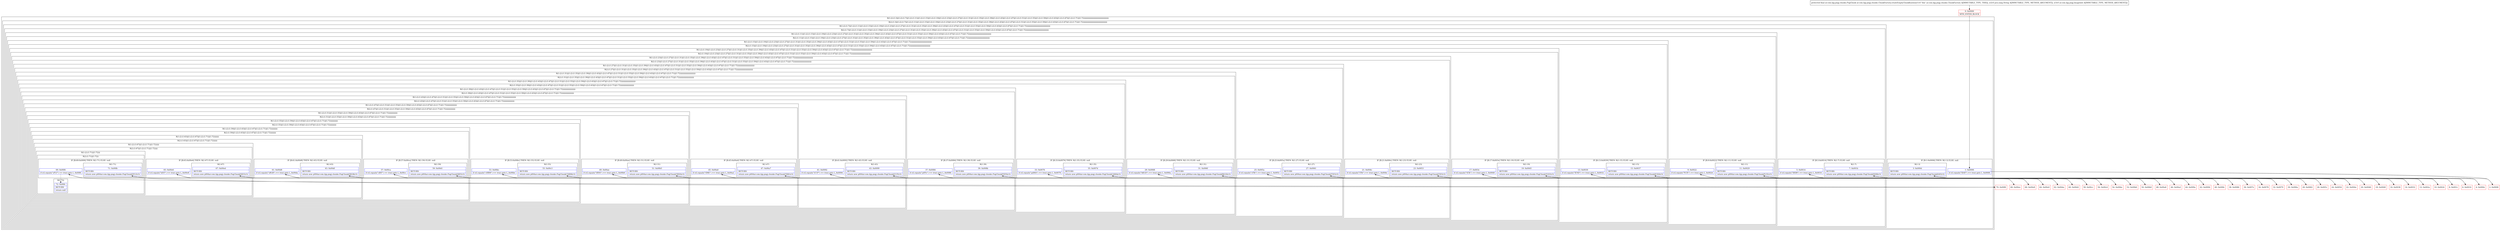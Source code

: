 digraph "CFG forar.com.hjg.pngj.chunks.ChunkFactory.createEmptyChunkKnown(Ljava\/lang\/String;Lar\/com\/hjg\/pngj\/ImageInfo;)Lar\/com\/hjg\/pngj\/chunks\/PngChunk;" {
subgraph cluster_Region_2043246696 {
label = "R(1:(2:(1:3)|(1:(2:(1:7)|(1:(2:(1:11)|(1:(2:(1:15)|(1:(2:(1:19)|(1:(2:(1:23)|(1:(2:(1:27)|(1:(2:(1:31)|(1:(2:(1:35)|(1:(2:(1:39)|(1:(2:(1:43)|(1:(2:(1:47)|(1:(2:(1:51)|(1:(2:(1:55)|(1:(2:(1:59)|(1:(2:(1:63)|(1:(2:(1:67)|(1:(2:(1:71)|(1:72)))))))))))))))))))))))))))))))))))))";
node [shape=record,color=blue];
subgraph cluster_Region_1985573680 {
label = "R(2:(1:3)|(1:(2:(1:7)|(1:(2:(1:11)|(1:(2:(1:15)|(1:(2:(1:19)|(1:(2:(1:23)|(1:(2:(1:27)|(1:(2:(1:31)|(1:(2:(1:35)|(1:(2:(1:39)|(1:(2:(1:43)|(1:(2:(1:47)|(1:(2:(1:51)|(1:(2:(1:55)|(1:(2:(1:59)|(1:(2:(1:63)|(1:(2:(1:67)|(1:(2:(1:71)|(1:72))))))))))))))))))))))))))))))))))))";
node [shape=record,color=blue];
subgraph cluster_IfRegion_1258018217 {
label = "IF [B:1:0x0006] THEN: R(1:3) ELSE: null";
node [shape=record,color=blue];
Node_1 [shape=record,label="{1\:\ 0x0006|if (r2.equals(\"IDAT\") == true) goto L_0x0008\l}"];
subgraph cluster_Region_1504783749 {
label = "R(1:3)";
node [shape=record,color=blue];
Node_3 [shape=record,label="{3\:\ 0x000d|RETURN\l|return new p004ar.com.hjg.pngj.chunks.PngChunkIDAT(r3)\l}"];
}
}
subgraph cluster_Region_1795757283 {
label = "R(1:(2:(1:7)|(1:(2:(1:11)|(1:(2:(1:15)|(1:(2:(1:19)|(1:(2:(1:23)|(1:(2:(1:27)|(1:(2:(1:31)|(1:(2:(1:35)|(1:(2:(1:39)|(1:(2:(1:43)|(1:(2:(1:47)|(1:(2:(1:51)|(1:(2:(1:55)|(1:(2:(1:59)|(1:(2:(1:63)|(1:(2:(1:67)|(1:(2:(1:71)|(1:72)))))))))))))))))))))))))))))))))))";
node [shape=record,color=blue];
subgraph cluster_Region_1458846273 {
label = "R(2:(1:7)|(1:(2:(1:11)|(1:(2:(1:15)|(1:(2:(1:19)|(1:(2:(1:23)|(1:(2:(1:27)|(1:(2:(1:31)|(1:(2:(1:35)|(1:(2:(1:39)|(1:(2:(1:43)|(1:(2:(1:47)|(1:(2:(1:51)|(1:(2:(1:55)|(1:(2:(1:59)|(1:(2:(1:63)|(1:(2:(1:67)|(1:(2:(1:71)|(1:72))))))))))))))))))))))))))))))))))";
node [shape=record,color=blue];
subgraph cluster_IfRegion_1110895531 {
label = "IF [B:5:0x0014] THEN: R(1:7) ELSE: null";
node [shape=record,color=blue];
Node_5 [shape=record,label="{5\:\ 0x0014|if (r2.equals(\"IHDR\") == true) goto L_0x0016\l}"];
subgraph cluster_Region_305871725 {
label = "R(1:7)";
node [shape=record,color=blue];
Node_7 [shape=record,label="{7\:\ 0x001b|RETURN\l|return new p004ar.com.hjg.pngj.chunks.PngChunkIHDR(r3)\l}"];
}
}
subgraph cluster_Region_825658309 {
label = "R(1:(2:(1:11)|(1:(2:(1:15)|(1:(2:(1:19)|(1:(2:(1:23)|(1:(2:(1:27)|(1:(2:(1:31)|(1:(2:(1:35)|(1:(2:(1:39)|(1:(2:(1:43)|(1:(2:(1:47)|(1:(2:(1:51)|(1:(2:(1:55)|(1:(2:(1:59)|(1:(2:(1:63)|(1:(2:(1:67)|(1:(2:(1:71)|(1:72)))))))))))))))))))))))))))))))))";
node [shape=record,color=blue];
subgraph cluster_Region_1181194640 {
label = "R(2:(1:11)|(1:(2:(1:15)|(1:(2:(1:19)|(1:(2:(1:23)|(1:(2:(1:27)|(1:(2:(1:31)|(1:(2:(1:35)|(1:(2:(1:39)|(1:(2:(1:43)|(1:(2:(1:47)|(1:(2:(1:51)|(1:(2:(1:55)|(1:(2:(1:59)|(1:(2:(1:63)|(1:(2:(1:67)|(1:(2:(1:71)|(1:72))))))))))))))))))))))))))))))))";
node [shape=record,color=blue];
subgraph cluster_IfRegion_871975236 {
label = "IF [B:9:0x0022] THEN: R(1:11) ELSE: null";
node [shape=record,color=blue];
Node_9 [shape=record,label="{9\:\ 0x0022|if (r2.equals(\"PLTE\") == true) goto L_0x0024\l}"];
subgraph cluster_Region_2018700293 {
label = "R(1:11)";
node [shape=record,color=blue];
Node_11 [shape=record,label="{11\:\ 0x0029|RETURN\l|return new p004ar.com.hjg.pngj.chunks.PngChunkPLTE(r3)\l}"];
}
}
subgraph cluster_Region_2109683817 {
label = "R(1:(2:(1:15)|(1:(2:(1:19)|(1:(2:(1:23)|(1:(2:(1:27)|(1:(2:(1:31)|(1:(2:(1:35)|(1:(2:(1:39)|(1:(2:(1:43)|(1:(2:(1:47)|(1:(2:(1:51)|(1:(2:(1:55)|(1:(2:(1:59)|(1:(2:(1:63)|(1:(2:(1:67)|(1:(2:(1:71)|(1:72)))))))))))))))))))))))))))))))";
node [shape=record,color=blue];
subgraph cluster_Region_124683607 {
label = "R(2:(1:15)|(1:(2:(1:19)|(1:(2:(1:23)|(1:(2:(1:27)|(1:(2:(1:31)|(1:(2:(1:35)|(1:(2:(1:39)|(1:(2:(1:43)|(1:(2:(1:47)|(1:(2:(1:51)|(1:(2:(1:55)|(1:(2:(1:59)|(1:(2:(1:63)|(1:(2:(1:67)|(1:(2:(1:71)|(1:72))))))))))))))))))))))))))))))";
node [shape=record,color=blue];
subgraph cluster_IfRegion_2124701591 {
label = "IF [B:13:0x0030] THEN: R(1:15) ELSE: null";
node [shape=record,color=blue];
Node_13 [shape=record,label="{13\:\ 0x0030|if (r2.equals(\"IEND\") == true) goto L_0x0032\l}"];
subgraph cluster_Region_301573762 {
label = "R(1:15)";
node [shape=record,color=blue];
Node_15 [shape=record,label="{15\:\ 0x0037|RETURN\l|return new p004ar.com.hjg.pngj.chunks.PngChunkIEND(r3)\l}"];
}
}
subgraph cluster_Region_352430244 {
label = "R(1:(2:(1:19)|(1:(2:(1:23)|(1:(2:(1:27)|(1:(2:(1:31)|(1:(2:(1:35)|(1:(2:(1:39)|(1:(2:(1:43)|(1:(2:(1:47)|(1:(2:(1:51)|(1:(2:(1:55)|(1:(2:(1:59)|(1:(2:(1:63)|(1:(2:(1:67)|(1:(2:(1:71)|(1:72)))))))))))))))))))))))))))))";
node [shape=record,color=blue];
subgraph cluster_Region_1714865006 {
label = "R(2:(1:19)|(1:(2:(1:23)|(1:(2:(1:27)|(1:(2:(1:31)|(1:(2:(1:35)|(1:(2:(1:39)|(1:(2:(1:43)|(1:(2:(1:47)|(1:(2:(1:51)|(1:(2:(1:55)|(1:(2:(1:59)|(1:(2:(1:63)|(1:(2:(1:67)|(1:(2:(1:71)|(1:72))))))))))))))))))))))))))))";
node [shape=record,color=blue];
subgraph cluster_IfRegion_976380120 {
label = "IF [B:17:0x003e] THEN: R(1:19) ELSE: null";
node [shape=record,color=blue];
Node_17 [shape=record,label="{17\:\ 0x003e|if (r2.equals(\"tEXt\") == true) goto L_0x0040\l}"];
subgraph cluster_Region_1713573034 {
label = "R(1:19)";
node [shape=record,color=blue];
Node_19 [shape=record,label="{19\:\ 0x0045|RETURN\l|return new p004ar.com.hjg.pngj.chunks.PngChunkTEXT(r3)\l}"];
}
}
subgraph cluster_Region_2130693186 {
label = "R(1:(2:(1:23)|(1:(2:(1:27)|(1:(2:(1:31)|(1:(2:(1:35)|(1:(2:(1:39)|(1:(2:(1:43)|(1:(2:(1:47)|(1:(2:(1:51)|(1:(2:(1:55)|(1:(2:(1:59)|(1:(2:(1:63)|(1:(2:(1:67)|(1:(2:(1:71)|(1:72)))))))))))))))))))))))))))";
node [shape=record,color=blue];
subgraph cluster_Region_780291392 {
label = "R(2:(1:23)|(1:(2:(1:27)|(1:(2:(1:31)|(1:(2:(1:35)|(1:(2:(1:39)|(1:(2:(1:43)|(1:(2:(1:47)|(1:(2:(1:51)|(1:(2:(1:55)|(1:(2:(1:59)|(1:(2:(1:63)|(1:(2:(1:67)|(1:(2:(1:71)|(1:72))))))))))))))))))))))))))";
node [shape=record,color=blue];
subgraph cluster_IfRegion_127913192 {
label = "IF [B:21:0x004c] THEN: R(1:23) ELSE: null";
node [shape=record,color=blue];
Node_21 [shape=record,label="{21\:\ 0x004c|if (r2.equals(\"iTXt\") == true) goto L_0x004e\l}"];
subgraph cluster_Region_2041038573 {
label = "R(1:23)";
node [shape=record,color=blue];
Node_23 [shape=record,label="{23\:\ 0x0053|RETURN\l|return new p004ar.com.hjg.pngj.chunks.PngChunkITXT(r3)\l}"];
}
}
subgraph cluster_Region_2033883207 {
label = "R(1:(2:(1:27)|(1:(2:(1:31)|(1:(2:(1:35)|(1:(2:(1:39)|(1:(2:(1:43)|(1:(2:(1:47)|(1:(2:(1:51)|(1:(2:(1:55)|(1:(2:(1:59)|(1:(2:(1:63)|(1:(2:(1:67)|(1:(2:(1:71)|(1:72)))))))))))))))))))))))))";
node [shape=record,color=blue];
subgraph cluster_Region_1164845677 {
label = "R(2:(1:27)|(1:(2:(1:31)|(1:(2:(1:35)|(1:(2:(1:39)|(1:(2:(1:43)|(1:(2:(1:47)|(1:(2:(1:51)|(1:(2:(1:55)|(1:(2:(1:59)|(1:(2:(1:63)|(1:(2:(1:67)|(1:(2:(1:71)|(1:72))))))))))))))))))))))))";
node [shape=record,color=blue];
subgraph cluster_IfRegion_1022320292 {
label = "IF [B:25:0x005a] THEN: R(1:27) ELSE: null";
node [shape=record,color=blue];
Node_25 [shape=record,label="{25\:\ 0x005a|if (r2.equals(\"zTXt\") == true) goto L_0x005c\l}"];
subgraph cluster_Region_2075682682 {
label = "R(1:27)";
node [shape=record,color=blue];
Node_27 [shape=record,label="{27\:\ 0x0061|RETURN\l|return new p004ar.com.hjg.pngj.chunks.PngChunkZTXT(r3)\l}"];
}
}
subgraph cluster_Region_1449992426 {
label = "R(1:(2:(1:31)|(1:(2:(1:35)|(1:(2:(1:39)|(1:(2:(1:43)|(1:(2:(1:47)|(1:(2:(1:51)|(1:(2:(1:55)|(1:(2:(1:59)|(1:(2:(1:63)|(1:(2:(1:67)|(1:(2:(1:71)|(1:72)))))))))))))))))))))))";
node [shape=record,color=blue];
subgraph cluster_Region_1646529792 {
label = "R(2:(1:31)|(1:(2:(1:35)|(1:(2:(1:39)|(1:(2:(1:43)|(1:(2:(1:47)|(1:(2:(1:51)|(1:(2:(1:55)|(1:(2:(1:59)|(1:(2:(1:63)|(1:(2:(1:67)|(1:(2:(1:71)|(1:72))))))))))))))))))))))";
node [shape=record,color=blue];
subgraph cluster_IfRegion_611874206 {
label = "IF [B:29:0x0068] THEN: R(1:31) ELSE: null";
node [shape=record,color=blue];
Node_29 [shape=record,label="{29\:\ 0x0068|if (r2.equals(\"bKGD\") == true) goto L_0x006a\l}"];
subgraph cluster_Region_482563548 {
label = "R(1:31)";
node [shape=record,color=blue];
Node_31 [shape=record,label="{31\:\ 0x006f|RETURN\l|return new p004ar.com.hjg.pngj.chunks.PngChunkBKGD(r3)\l}"];
}
}
subgraph cluster_Region_588668126 {
label = "R(1:(2:(1:35)|(1:(2:(1:39)|(1:(2:(1:43)|(1:(2:(1:47)|(1:(2:(1:51)|(1:(2:(1:55)|(1:(2:(1:59)|(1:(2:(1:63)|(1:(2:(1:67)|(1:(2:(1:71)|(1:72)))))))))))))))))))))";
node [shape=record,color=blue];
subgraph cluster_Region_1637358001 {
label = "R(2:(1:35)|(1:(2:(1:39)|(1:(2:(1:43)|(1:(2:(1:47)|(1:(2:(1:51)|(1:(2:(1:55)|(1:(2:(1:59)|(1:(2:(1:63)|(1:(2:(1:67)|(1:(2:(1:71)|(1:72))))))))))))))))))))";
node [shape=record,color=blue];
subgraph cluster_IfRegion_103503001 {
label = "IF [B:33:0x0076] THEN: R(1:35) ELSE: null";
node [shape=record,color=blue];
Node_33 [shape=record,label="{33\:\ 0x0076|if (r2.equals(\"gAMA\") == true) goto L_0x0078\l}"];
subgraph cluster_Region_12622901 {
label = "R(1:35)";
node [shape=record,color=blue];
Node_35 [shape=record,label="{35\:\ 0x007d|RETURN\l|return new p004ar.com.hjg.pngj.chunks.PngChunkGAMA(r3)\l}"];
}
}
subgraph cluster_Region_295813215 {
label = "R(1:(2:(1:39)|(1:(2:(1:43)|(1:(2:(1:47)|(1:(2:(1:51)|(1:(2:(1:55)|(1:(2:(1:59)|(1:(2:(1:63)|(1:(2:(1:67)|(1:(2:(1:71)|(1:72)))))))))))))))))))";
node [shape=record,color=blue];
subgraph cluster_Region_819271243 {
label = "R(2:(1:39)|(1:(2:(1:43)|(1:(2:(1:47)|(1:(2:(1:51)|(1:(2:(1:55)|(1:(2:(1:59)|(1:(2:(1:63)|(1:(2:(1:67)|(1:(2:(1:71)|(1:72))))))))))))))))))";
node [shape=record,color=blue];
subgraph cluster_IfRegion_1820726100 {
label = "IF [B:37:0x0084] THEN: R(1:39) ELSE: null";
node [shape=record,color=blue];
Node_37 [shape=record,label="{37\:\ 0x0084|if (r2.equals(\"pHYs\") == true) goto L_0x0086\l}"];
subgraph cluster_Region_1755515845 {
label = "R(1:39)";
node [shape=record,color=blue];
Node_39 [shape=record,label="{39\:\ 0x008b|RETURN\l|return new p004ar.com.hjg.pngj.chunks.PngChunkPHYS(r3)\l}"];
}
}
subgraph cluster_Region_2006949302 {
label = "R(1:(2:(1:43)|(1:(2:(1:47)|(1:(2:(1:51)|(1:(2:(1:55)|(1:(2:(1:59)|(1:(2:(1:63)|(1:(2:(1:67)|(1:(2:(1:71)|(1:72)))))))))))))))))";
node [shape=record,color=blue];
subgraph cluster_Region_1876994624 {
label = "R(2:(1:43)|(1:(2:(1:47)|(1:(2:(1:51)|(1:(2:(1:55)|(1:(2:(1:59)|(1:(2:(1:63)|(1:(2:(1:67)|(1:(2:(1:71)|(1:72))))))))))))))))";
node [shape=record,color=blue];
subgraph cluster_IfRegion_866130011 {
label = "IF [B:41:0x0092] THEN: R(1:43) ELSE: null";
node [shape=record,color=blue];
Node_41 [shape=record,label="{41\:\ 0x0092|if (r2.equals(\"iCCP\") == true) goto L_0x0094\l}"];
subgraph cluster_Region_1127076041 {
label = "R(1:43)";
node [shape=record,color=blue];
Node_43 [shape=record,label="{43\:\ 0x0099|RETURN\l|return new p004ar.com.hjg.pngj.chunks.PngChunkICCP(r3)\l}"];
}
}
subgraph cluster_Region_1213503287 {
label = "R(1:(2:(1:47)|(1:(2:(1:51)|(1:(2:(1:55)|(1:(2:(1:59)|(1:(2:(1:63)|(1:(2:(1:67)|(1:(2:(1:71)|(1:72)))))))))))))))";
node [shape=record,color=blue];
subgraph cluster_Region_571250391 {
label = "R(2:(1:47)|(1:(2:(1:51)|(1:(2:(1:55)|(1:(2:(1:59)|(1:(2:(1:63)|(1:(2:(1:67)|(1:(2:(1:71)|(1:72))))))))))))))";
node [shape=record,color=blue];
subgraph cluster_IfRegion_299708429 {
label = "IF [B:45:0x00a0] THEN: R(1:47) ELSE: null";
node [shape=record,color=blue];
Node_45 [shape=record,label="{45\:\ 0x00a0|if (r2.equals(\"tIME\") == true) goto L_0x00a2\l}"];
subgraph cluster_Region_1020989799 {
label = "R(1:47)";
node [shape=record,color=blue];
Node_47 [shape=record,label="{47\:\ 0x00a7|RETURN\l|return new p004ar.com.hjg.pngj.chunks.PngChunkTIME(r3)\l}"];
}
}
subgraph cluster_Region_1348130020 {
label = "R(1:(2:(1:51)|(1:(2:(1:55)|(1:(2:(1:59)|(1:(2:(1:63)|(1:(2:(1:67)|(1:(2:(1:71)|(1:72)))))))))))))";
node [shape=record,color=blue];
subgraph cluster_Region_379996694 {
label = "R(2:(1:51)|(1:(2:(1:55)|(1:(2:(1:59)|(1:(2:(1:63)|(1:(2:(1:67)|(1:(2:(1:71)|(1:72))))))))))))";
node [shape=record,color=blue];
subgraph cluster_IfRegion_1854098839 {
label = "IF [B:49:0x00ae] THEN: R(1:51) ELSE: null";
node [shape=record,color=blue];
Node_49 [shape=record,label="{49\:\ 0x00ae|if (r2.equals(\"tRNS\") == true) goto L_0x00b0\l}"];
subgraph cluster_Region_171391241 {
label = "R(1:51)";
node [shape=record,color=blue];
Node_51 [shape=record,label="{51\:\ 0x00b5|RETURN\l|return new p004ar.com.hjg.pngj.chunks.PngChunkTRNS(r3)\l}"];
}
}
subgraph cluster_Region_206315871 {
label = "R(1:(2:(1:55)|(1:(2:(1:59)|(1:(2:(1:63)|(1:(2:(1:67)|(1:(2:(1:71)|(1:72)))))))))))";
node [shape=record,color=blue];
subgraph cluster_Region_681454650 {
label = "R(2:(1:55)|(1:(2:(1:59)|(1:(2:(1:63)|(1:(2:(1:67)|(1:(2:(1:71)|(1:72))))))))))";
node [shape=record,color=blue];
subgraph cluster_IfRegion_1543844683 {
label = "IF [B:53:0x00bc] THEN: R(1:55) ELSE: null";
node [shape=record,color=blue];
Node_53 [shape=record,label="{53\:\ 0x00bc|if (r2.equals(\"cHRM\") == true) goto L_0x00be\l}"];
subgraph cluster_Region_1875490483 {
label = "R(1:55)";
node [shape=record,color=blue];
Node_55 [shape=record,label="{55\:\ 0x00c3|RETURN\l|return new p004ar.com.hjg.pngj.chunks.PngChunkCHRM(r3)\l}"];
}
}
subgraph cluster_Region_48374988 {
label = "R(1:(2:(1:59)|(1:(2:(1:63)|(1:(2:(1:67)|(1:(2:(1:71)|(1:72)))))))))";
node [shape=record,color=blue];
subgraph cluster_Region_1539581782 {
label = "R(2:(1:59)|(1:(2:(1:63)|(1:(2:(1:67)|(1:(2:(1:71)|(1:72))))))))";
node [shape=record,color=blue];
subgraph cluster_IfRegion_774817806 {
label = "IF [B:57:0x00ca] THEN: R(1:59) ELSE: null";
node [shape=record,color=blue];
Node_57 [shape=record,label="{57\:\ 0x00ca|if (r2.equals(\"sBIT\") == true) goto L_0x00cc\l}"];
subgraph cluster_Region_208703318 {
label = "R(1:59)";
node [shape=record,color=blue];
Node_59 [shape=record,label="{59\:\ 0x00d1|RETURN\l|return new p004ar.com.hjg.pngj.chunks.PngChunkSBIT(r3)\l}"];
}
}
subgraph cluster_Region_531045968 {
label = "R(1:(2:(1:63)|(1:(2:(1:67)|(1:(2:(1:71)|(1:72)))))))";
node [shape=record,color=blue];
subgraph cluster_Region_1705206885 {
label = "R(2:(1:63)|(1:(2:(1:67)|(1:(2:(1:71)|(1:72))))))";
node [shape=record,color=blue];
subgraph cluster_IfRegion_1024835175 {
label = "IF [B:61:0x00d8] THEN: R(1:63) ELSE: null";
node [shape=record,color=blue];
Node_61 [shape=record,label="{61\:\ 0x00d8|if (r2.equals(\"sRGB\") == true) goto L_0x00da\l}"];
subgraph cluster_Region_890739884 {
label = "R(1:63)";
node [shape=record,color=blue];
Node_63 [shape=record,label="{63\:\ 0x00df|RETURN\l|return new p004ar.com.hjg.pngj.chunks.PngChunkSRGB(r3)\l}"];
}
}
subgraph cluster_Region_317014464 {
label = "R(1:(2:(1:67)|(1:(2:(1:71)|(1:72)))))";
node [shape=record,color=blue];
subgraph cluster_Region_1813745589 {
label = "R(2:(1:67)|(1:(2:(1:71)|(1:72))))";
node [shape=record,color=blue];
subgraph cluster_IfRegion_2095964887 {
label = "IF [B:65:0x00e6] THEN: R(1:67) ELSE: null";
node [shape=record,color=blue];
Node_65 [shape=record,label="{65\:\ 0x00e6|if (r2.equals(\"hIST\") == true) goto L_0x00e8\l}"];
subgraph cluster_Region_1964434202 {
label = "R(1:67)";
node [shape=record,color=blue];
Node_67 [shape=record,label="{67\:\ 0x00ed|RETURN\l|return new p004ar.com.hjg.pngj.chunks.PngChunkHIST(r3)\l}"];
}
}
subgraph cluster_Region_1304774457 {
label = "R(1:(2:(1:71)|(1:72)))";
node [shape=record,color=blue];
subgraph cluster_Region_2098401043 {
label = "R(2:(1:71)|(1:72))";
node [shape=record,color=blue];
subgraph cluster_IfRegion_1861988668 {
label = "IF [B:69:0x00f4] THEN: R(1:71) ELSE: null";
node [shape=record,color=blue];
Node_69 [shape=record,label="{69\:\ 0x00f4|if (r2.equals(\"sPLT\") == true) goto L_0x00f6\l}"];
subgraph cluster_Region_741839306 {
label = "R(1:71)";
node [shape=record,color=blue];
Node_71 [shape=record,label="{71\:\ 0x00fb|RETURN\l|return new p004ar.com.hjg.pngj.chunks.PngChunkSPLT(r3)\l}"];
}
}
subgraph cluster_Region_1269622778 {
label = "R(1:72)";
node [shape=record,color=blue];
Node_72 [shape=record,label="{72\:\ 0x00fc|RETURN\l|return null\l}"];
}
}
}
}
}
}
}
}
}
}
}
}
}
}
}
}
}
}
}
}
}
}
}
}
}
}
}
}
}
}
}
}
}
}
}
}
}
Node_0 [shape=record,color=red,label="{0\:\ 0x0000|MTH_ENTER_BLOCK\l}"];
Node_2 [shape=record,color=red,label="{2\:\ 0x0008}"];
Node_4 [shape=record,color=red,label="{4\:\ 0x000e}"];
Node_6 [shape=record,color=red,label="{6\:\ 0x0016}"];
Node_8 [shape=record,color=red,label="{8\:\ 0x001c}"];
Node_10 [shape=record,color=red,label="{10\:\ 0x0024}"];
Node_12 [shape=record,color=red,label="{12\:\ 0x002a}"];
Node_14 [shape=record,color=red,label="{14\:\ 0x0032}"];
Node_16 [shape=record,color=red,label="{16\:\ 0x0038}"];
Node_18 [shape=record,color=red,label="{18\:\ 0x0040}"];
Node_20 [shape=record,color=red,label="{20\:\ 0x0046}"];
Node_22 [shape=record,color=red,label="{22\:\ 0x004e}"];
Node_24 [shape=record,color=red,label="{24\:\ 0x0054}"];
Node_26 [shape=record,color=red,label="{26\:\ 0x005c}"];
Node_28 [shape=record,color=red,label="{28\:\ 0x0062}"];
Node_30 [shape=record,color=red,label="{30\:\ 0x006a}"];
Node_32 [shape=record,color=red,label="{32\:\ 0x0070}"];
Node_34 [shape=record,color=red,label="{34\:\ 0x0078}"];
Node_36 [shape=record,color=red,label="{36\:\ 0x007e}"];
Node_38 [shape=record,color=red,label="{38\:\ 0x0086}"];
Node_40 [shape=record,color=red,label="{40\:\ 0x008c}"];
Node_42 [shape=record,color=red,label="{42\:\ 0x0094}"];
Node_44 [shape=record,color=red,label="{44\:\ 0x009a}"];
Node_46 [shape=record,color=red,label="{46\:\ 0x00a2}"];
Node_48 [shape=record,color=red,label="{48\:\ 0x00a8}"];
Node_50 [shape=record,color=red,label="{50\:\ 0x00b0}"];
Node_52 [shape=record,color=red,label="{52\:\ 0x00b6}"];
Node_54 [shape=record,color=red,label="{54\:\ 0x00be}"];
Node_56 [shape=record,color=red,label="{56\:\ 0x00c4}"];
Node_58 [shape=record,color=red,label="{58\:\ 0x00cc}"];
Node_60 [shape=record,color=red,label="{60\:\ 0x00d2}"];
Node_62 [shape=record,color=red,label="{62\:\ 0x00da}"];
Node_64 [shape=record,color=red,label="{64\:\ 0x00e0}"];
Node_66 [shape=record,color=red,label="{66\:\ 0x00e8}"];
Node_68 [shape=record,color=red,label="{68\:\ 0x00ee}"];
Node_70 [shape=record,color=red,label="{70\:\ 0x00f6}"];
MethodNode[shape=record,label="{protected final ar.com.hjg.pngj.chunks.PngChunk ar.com.hjg.pngj.chunks.ChunkFactory.createEmptyChunkKnown((r1v0 'this' ar.com.hjg.pngj.chunks.ChunkFactory A[IMMUTABLE_TYPE, THIS]), (r2v0 java.lang.String A[IMMUTABLE_TYPE, METHOD_ARGUMENT]), (r3v0 ar.com.hjg.pngj.ImageInfo A[IMMUTABLE_TYPE, METHOD_ARGUMENT])) }"];
MethodNode -> Node_0;
Node_1 -> Node_2;
Node_1 -> Node_4[style=dashed];
Node_5 -> Node_6;
Node_5 -> Node_8[style=dashed];
Node_9 -> Node_10;
Node_9 -> Node_12[style=dashed];
Node_13 -> Node_14;
Node_13 -> Node_16[style=dashed];
Node_17 -> Node_18;
Node_17 -> Node_20[style=dashed];
Node_21 -> Node_22;
Node_21 -> Node_24[style=dashed];
Node_25 -> Node_26;
Node_25 -> Node_28[style=dashed];
Node_29 -> Node_30;
Node_29 -> Node_32[style=dashed];
Node_33 -> Node_34;
Node_33 -> Node_36[style=dashed];
Node_37 -> Node_38;
Node_37 -> Node_40[style=dashed];
Node_41 -> Node_42;
Node_41 -> Node_44[style=dashed];
Node_45 -> Node_46;
Node_45 -> Node_48[style=dashed];
Node_49 -> Node_50;
Node_49 -> Node_52[style=dashed];
Node_53 -> Node_54;
Node_53 -> Node_56[style=dashed];
Node_57 -> Node_58;
Node_57 -> Node_60[style=dashed];
Node_61 -> Node_62;
Node_61 -> Node_64[style=dashed];
Node_65 -> Node_66;
Node_65 -> Node_68[style=dashed];
Node_69 -> Node_70;
Node_69 -> Node_72[style=dashed];
Node_0 -> Node_1;
Node_2 -> Node_3;
Node_4 -> Node_5;
Node_6 -> Node_7;
Node_8 -> Node_9;
Node_10 -> Node_11;
Node_12 -> Node_13;
Node_14 -> Node_15;
Node_16 -> Node_17;
Node_18 -> Node_19;
Node_20 -> Node_21;
Node_22 -> Node_23;
Node_24 -> Node_25;
Node_26 -> Node_27;
Node_28 -> Node_29;
Node_30 -> Node_31;
Node_32 -> Node_33;
Node_34 -> Node_35;
Node_36 -> Node_37;
Node_38 -> Node_39;
Node_40 -> Node_41;
Node_42 -> Node_43;
Node_44 -> Node_45;
Node_46 -> Node_47;
Node_48 -> Node_49;
Node_50 -> Node_51;
Node_52 -> Node_53;
Node_54 -> Node_55;
Node_56 -> Node_57;
Node_58 -> Node_59;
Node_60 -> Node_61;
Node_62 -> Node_63;
Node_64 -> Node_65;
Node_66 -> Node_67;
Node_68 -> Node_69;
Node_70 -> Node_71;
}

